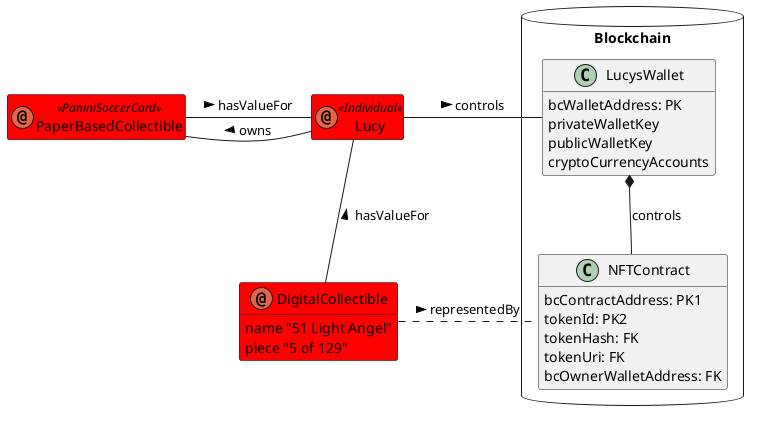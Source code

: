 @startuml
'https://plantuml.com/class-diagram

hide empty members

annotation Lucy <<Individual>> #red
annotation PaperBasedCollectible <<PaniniSoccerCard>> #red


annotation DigitalCollectible #red {
    name "51 Light Angel"
    piece "5 of 129"
}

package Blockchain <<Database>> {
  class LucysWallet {
     bcWalletAddress: PK
     privateWalletKey
     publicWalletKey
     cryptoCurrencyAccounts

   }
  class NFTContract {
    bcContractAddress: PK1
    tokenId: PK2
    tokenHash: FK
    tokenUri: FK
    bcOwnerWalletAddress: FK
  }

}


LucysWallet *-- NFTContract: controls
NFTContract .left. DigitalCollectible: representedBy <
Lucy -- DigitalCollectible: hasValueFor <
Lucy - LucysWallet: controls >
PaperBasedCollectible - Lucy: hasValueFor >
PaperBasedCollectible - Lucy: owns <
@enduml